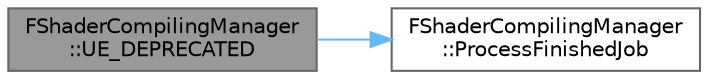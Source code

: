digraph "FShaderCompilingManager::UE_DEPRECATED"
{
 // INTERACTIVE_SVG=YES
 // LATEX_PDF_SIZE
  bgcolor="transparent";
  edge [fontname=Helvetica,fontsize=10,labelfontname=Helvetica,labelfontsize=10];
  node [fontname=Helvetica,fontsize=10,shape=box,height=0.2,width=0.4];
  rankdir="LR";
  Node1 [id="Node000001",label="FShaderCompilingManager\l::UE_DEPRECATED",height=0.2,width=0.4,color="gray40", fillcolor="grey60", style="filled", fontcolor="black",tooltip=" "];
  Node1 -> Node2 [id="edge1_Node000001_Node000002",color="steelblue1",style="solid",tooltip=" "];
  Node2 [id="Node000002",label="FShaderCompilingManager\l::ProcessFinishedJob",height=0.2,width=0.4,color="grey40", fillcolor="white", style="filled",URL="$d7/d06/classFShaderCompilingManager.html#aed66fa1c8f7bb521d5c479053f17a705",tooltip="This is an entry point for all jobs that have finished the compilation."];
}
